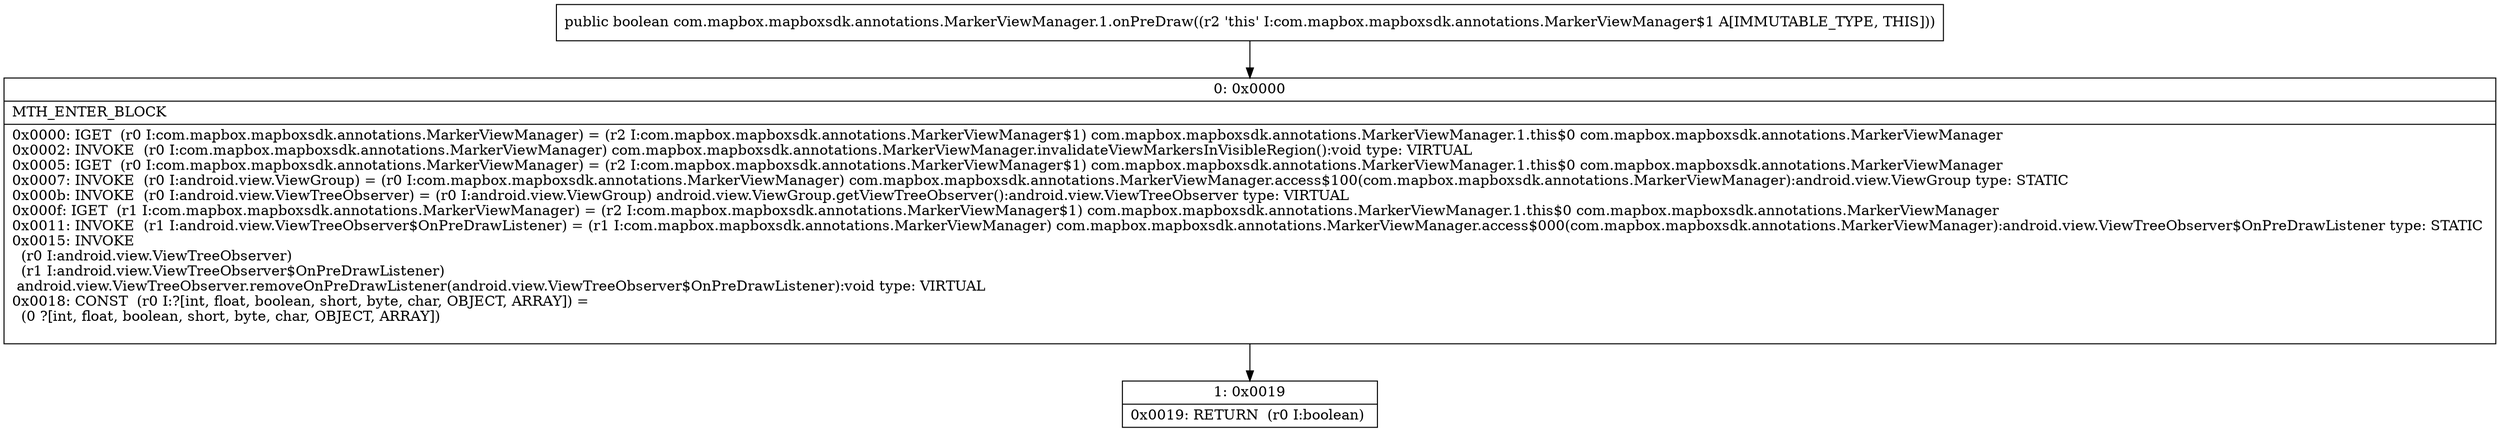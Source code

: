 digraph "CFG forcom.mapbox.mapboxsdk.annotations.MarkerViewManager.1.onPreDraw()Z" {
Node_0 [shape=record,label="{0\:\ 0x0000|MTH_ENTER_BLOCK\l|0x0000: IGET  (r0 I:com.mapbox.mapboxsdk.annotations.MarkerViewManager) = (r2 I:com.mapbox.mapboxsdk.annotations.MarkerViewManager$1) com.mapbox.mapboxsdk.annotations.MarkerViewManager.1.this$0 com.mapbox.mapboxsdk.annotations.MarkerViewManager \l0x0002: INVOKE  (r0 I:com.mapbox.mapboxsdk.annotations.MarkerViewManager) com.mapbox.mapboxsdk.annotations.MarkerViewManager.invalidateViewMarkersInVisibleRegion():void type: VIRTUAL \l0x0005: IGET  (r0 I:com.mapbox.mapboxsdk.annotations.MarkerViewManager) = (r2 I:com.mapbox.mapboxsdk.annotations.MarkerViewManager$1) com.mapbox.mapboxsdk.annotations.MarkerViewManager.1.this$0 com.mapbox.mapboxsdk.annotations.MarkerViewManager \l0x0007: INVOKE  (r0 I:android.view.ViewGroup) = (r0 I:com.mapbox.mapboxsdk.annotations.MarkerViewManager) com.mapbox.mapboxsdk.annotations.MarkerViewManager.access$100(com.mapbox.mapboxsdk.annotations.MarkerViewManager):android.view.ViewGroup type: STATIC \l0x000b: INVOKE  (r0 I:android.view.ViewTreeObserver) = (r0 I:android.view.ViewGroup) android.view.ViewGroup.getViewTreeObserver():android.view.ViewTreeObserver type: VIRTUAL \l0x000f: IGET  (r1 I:com.mapbox.mapboxsdk.annotations.MarkerViewManager) = (r2 I:com.mapbox.mapboxsdk.annotations.MarkerViewManager$1) com.mapbox.mapboxsdk.annotations.MarkerViewManager.1.this$0 com.mapbox.mapboxsdk.annotations.MarkerViewManager \l0x0011: INVOKE  (r1 I:android.view.ViewTreeObserver$OnPreDrawListener) = (r1 I:com.mapbox.mapboxsdk.annotations.MarkerViewManager) com.mapbox.mapboxsdk.annotations.MarkerViewManager.access$000(com.mapbox.mapboxsdk.annotations.MarkerViewManager):android.view.ViewTreeObserver$OnPreDrawListener type: STATIC \l0x0015: INVOKE  \l  (r0 I:android.view.ViewTreeObserver)\l  (r1 I:android.view.ViewTreeObserver$OnPreDrawListener)\l android.view.ViewTreeObserver.removeOnPreDrawListener(android.view.ViewTreeObserver$OnPreDrawListener):void type: VIRTUAL \l0x0018: CONST  (r0 I:?[int, float, boolean, short, byte, char, OBJECT, ARRAY]) = \l  (0 ?[int, float, boolean, short, byte, char, OBJECT, ARRAY])\l \l}"];
Node_1 [shape=record,label="{1\:\ 0x0019|0x0019: RETURN  (r0 I:boolean) \l}"];
MethodNode[shape=record,label="{public boolean com.mapbox.mapboxsdk.annotations.MarkerViewManager.1.onPreDraw((r2 'this' I:com.mapbox.mapboxsdk.annotations.MarkerViewManager$1 A[IMMUTABLE_TYPE, THIS])) }"];
MethodNode -> Node_0;
Node_0 -> Node_1;
}

